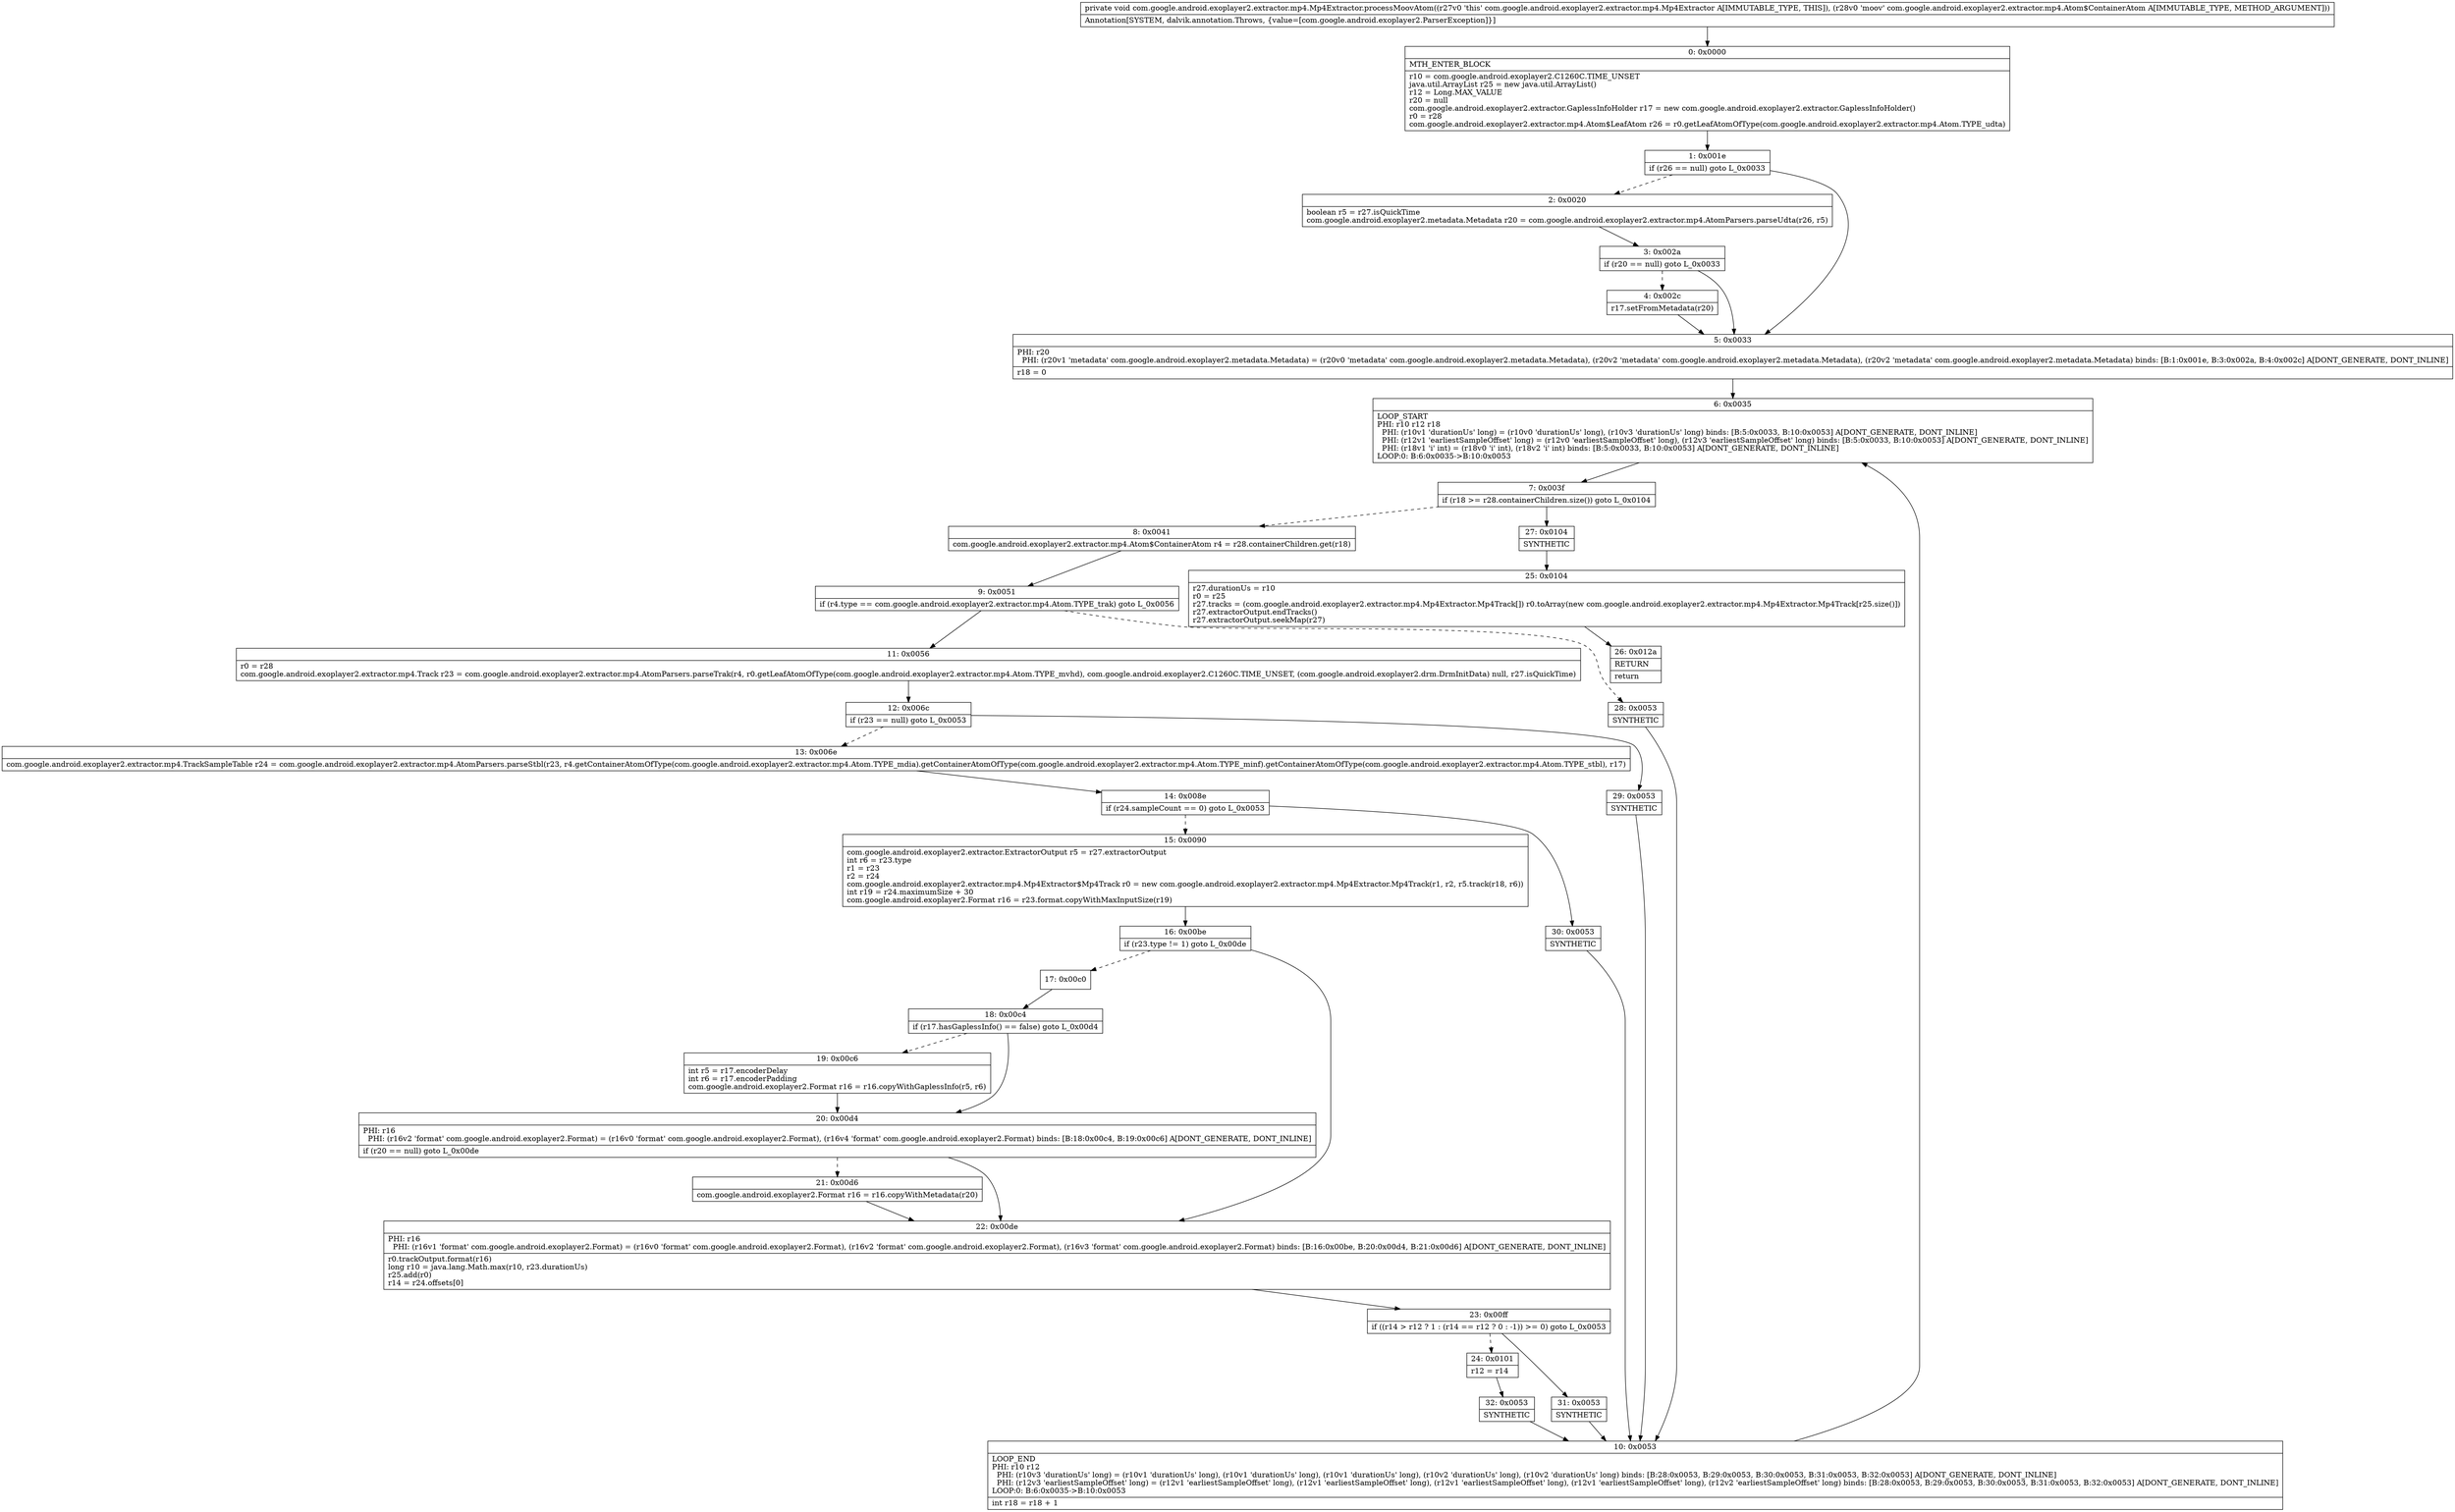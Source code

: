 digraph "CFG forcom.google.android.exoplayer2.extractor.mp4.Mp4Extractor.processMoovAtom(Lcom\/google\/android\/exoplayer2\/extractor\/mp4\/Atom$ContainerAtom;)V" {
Node_0 [shape=record,label="{0\:\ 0x0000|MTH_ENTER_BLOCK\l|r10 = com.google.android.exoplayer2.C1260C.TIME_UNSET\ljava.util.ArrayList r25 = new java.util.ArrayList()\lr12 = Long.MAX_VALUE\lr20 = null\lcom.google.android.exoplayer2.extractor.GaplessInfoHolder r17 = new com.google.android.exoplayer2.extractor.GaplessInfoHolder()\lr0 = r28\lcom.google.android.exoplayer2.extractor.mp4.Atom$LeafAtom r26 = r0.getLeafAtomOfType(com.google.android.exoplayer2.extractor.mp4.Atom.TYPE_udta)\l}"];
Node_1 [shape=record,label="{1\:\ 0x001e|if (r26 == null) goto L_0x0033\l}"];
Node_2 [shape=record,label="{2\:\ 0x0020|boolean r5 = r27.isQuickTime\lcom.google.android.exoplayer2.metadata.Metadata r20 = com.google.android.exoplayer2.extractor.mp4.AtomParsers.parseUdta(r26, r5)\l}"];
Node_3 [shape=record,label="{3\:\ 0x002a|if (r20 == null) goto L_0x0033\l}"];
Node_4 [shape=record,label="{4\:\ 0x002c|r17.setFromMetadata(r20)\l}"];
Node_5 [shape=record,label="{5\:\ 0x0033|PHI: r20 \l  PHI: (r20v1 'metadata' com.google.android.exoplayer2.metadata.Metadata) = (r20v0 'metadata' com.google.android.exoplayer2.metadata.Metadata), (r20v2 'metadata' com.google.android.exoplayer2.metadata.Metadata), (r20v2 'metadata' com.google.android.exoplayer2.metadata.Metadata) binds: [B:1:0x001e, B:3:0x002a, B:4:0x002c] A[DONT_GENERATE, DONT_INLINE]\l|r18 = 0\l}"];
Node_6 [shape=record,label="{6\:\ 0x0035|LOOP_START\lPHI: r10 r12 r18 \l  PHI: (r10v1 'durationUs' long) = (r10v0 'durationUs' long), (r10v3 'durationUs' long) binds: [B:5:0x0033, B:10:0x0053] A[DONT_GENERATE, DONT_INLINE]\l  PHI: (r12v1 'earliestSampleOffset' long) = (r12v0 'earliestSampleOffset' long), (r12v3 'earliestSampleOffset' long) binds: [B:5:0x0033, B:10:0x0053] A[DONT_GENERATE, DONT_INLINE]\l  PHI: (r18v1 'i' int) = (r18v0 'i' int), (r18v2 'i' int) binds: [B:5:0x0033, B:10:0x0053] A[DONT_GENERATE, DONT_INLINE]\lLOOP:0: B:6:0x0035\-\>B:10:0x0053\l}"];
Node_7 [shape=record,label="{7\:\ 0x003f|if (r18 \>= r28.containerChildren.size()) goto L_0x0104\l}"];
Node_8 [shape=record,label="{8\:\ 0x0041|com.google.android.exoplayer2.extractor.mp4.Atom$ContainerAtom r4 = r28.containerChildren.get(r18)\l}"];
Node_9 [shape=record,label="{9\:\ 0x0051|if (r4.type == com.google.android.exoplayer2.extractor.mp4.Atom.TYPE_trak) goto L_0x0056\l}"];
Node_10 [shape=record,label="{10\:\ 0x0053|LOOP_END\lPHI: r10 r12 \l  PHI: (r10v3 'durationUs' long) = (r10v1 'durationUs' long), (r10v1 'durationUs' long), (r10v1 'durationUs' long), (r10v2 'durationUs' long), (r10v2 'durationUs' long) binds: [B:28:0x0053, B:29:0x0053, B:30:0x0053, B:31:0x0053, B:32:0x0053] A[DONT_GENERATE, DONT_INLINE]\l  PHI: (r12v3 'earliestSampleOffset' long) = (r12v1 'earliestSampleOffset' long), (r12v1 'earliestSampleOffset' long), (r12v1 'earliestSampleOffset' long), (r12v1 'earliestSampleOffset' long), (r12v2 'earliestSampleOffset' long) binds: [B:28:0x0053, B:29:0x0053, B:30:0x0053, B:31:0x0053, B:32:0x0053] A[DONT_GENERATE, DONT_INLINE]\lLOOP:0: B:6:0x0035\-\>B:10:0x0053\l|int r18 = r18 + 1\l}"];
Node_11 [shape=record,label="{11\:\ 0x0056|r0 = r28\lcom.google.android.exoplayer2.extractor.mp4.Track r23 = com.google.android.exoplayer2.extractor.mp4.AtomParsers.parseTrak(r4, r0.getLeafAtomOfType(com.google.android.exoplayer2.extractor.mp4.Atom.TYPE_mvhd), com.google.android.exoplayer2.C1260C.TIME_UNSET, (com.google.android.exoplayer2.drm.DrmInitData) null, r27.isQuickTime)\l}"];
Node_12 [shape=record,label="{12\:\ 0x006c|if (r23 == null) goto L_0x0053\l}"];
Node_13 [shape=record,label="{13\:\ 0x006e|com.google.android.exoplayer2.extractor.mp4.TrackSampleTable r24 = com.google.android.exoplayer2.extractor.mp4.AtomParsers.parseStbl(r23, r4.getContainerAtomOfType(com.google.android.exoplayer2.extractor.mp4.Atom.TYPE_mdia).getContainerAtomOfType(com.google.android.exoplayer2.extractor.mp4.Atom.TYPE_minf).getContainerAtomOfType(com.google.android.exoplayer2.extractor.mp4.Atom.TYPE_stbl), r17)\l}"];
Node_14 [shape=record,label="{14\:\ 0x008e|if (r24.sampleCount == 0) goto L_0x0053\l}"];
Node_15 [shape=record,label="{15\:\ 0x0090|com.google.android.exoplayer2.extractor.ExtractorOutput r5 = r27.extractorOutput\lint r6 = r23.type\lr1 = r23\lr2 = r24\lcom.google.android.exoplayer2.extractor.mp4.Mp4Extractor$Mp4Track r0 = new com.google.android.exoplayer2.extractor.mp4.Mp4Extractor.Mp4Track(r1, r2, r5.track(r18, r6))\lint r19 = r24.maximumSize + 30\lcom.google.android.exoplayer2.Format r16 = r23.format.copyWithMaxInputSize(r19)\l}"];
Node_16 [shape=record,label="{16\:\ 0x00be|if (r23.type != 1) goto L_0x00de\l}"];
Node_17 [shape=record,label="{17\:\ 0x00c0}"];
Node_18 [shape=record,label="{18\:\ 0x00c4|if (r17.hasGaplessInfo() == false) goto L_0x00d4\l}"];
Node_19 [shape=record,label="{19\:\ 0x00c6|int r5 = r17.encoderDelay\lint r6 = r17.encoderPadding\lcom.google.android.exoplayer2.Format r16 = r16.copyWithGaplessInfo(r5, r6)\l}"];
Node_20 [shape=record,label="{20\:\ 0x00d4|PHI: r16 \l  PHI: (r16v2 'format' com.google.android.exoplayer2.Format) = (r16v0 'format' com.google.android.exoplayer2.Format), (r16v4 'format' com.google.android.exoplayer2.Format) binds: [B:18:0x00c4, B:19:0x00c6] A[DONT_GENERATE, DONT_INLINE]\l|if (r20 == null) goto L_0x00de\l}"];
Node_21 [shape=record,label="{21\:\ 0x00d6|com.google.android.exoplayer2.Format r16 = r16.copyWithMetadata(r20)\l}"];
Node_22 [shape=record,label="{22\:\ 0x00de|PHI: r16 \l  PHI: (r16v1 'format' com.google.android.exoplayer2.Format) = (r16v0 'format' com.google.android.exoplayer2.Format), (r16v2 'format' com.google.android.exoplayer2.Format), (r16v3 'format' com.google.android.exoplayer2.Format) binds: [B:16:0x00be, B:20:0x00d4, B:21:0x00d6] A[DONT_GENERATE, DONT_INLINE]\l|r0.trackOutput.format(r16)\llong r10 = java.lang.Math.max(r10, r23.durationUs)\lr25.add(r0)\lr14 = r24.offsets[0]\l}"];
Node_23 [shape=record,label="{23\:\ 0x00ff|if ((r14 \> r12 ? 1 : (r14 == r12 ? 0 : \-1)) \>= 0) goto L_0x0053\l}"];
Node_24 [shape=record,label="{24\:\ 0x0101|r12 = r14\l}"];
Node_25 [shape=record,label="{25\:\ 0x0104|r27.durationUs = r10\lr0 = r25\lr27.tracks = (com.google.android.exoplayer2.extractor.mp4.Mp4Extractor.Mp4Track[]) r0.toArray(new com.google.android.exoplayer2.extractor.mp4.Mp4Extractor.Mp4Track[r25.size()])\lr27.extractorOutput.endTracks()\lr27.extractorOutput.seekMap(r27)\l}"];
Node_26 [shape=record,label="{26\:\ 0x012a|RETURN\l|return\l}"];
Node_27 [shape=record,label="{27\:\ 0x0104|SYNTHETIC\l}"];
Node_28 [shape=record,label="{28\:\ 0x0053|SYNTHETIC\l}"];
Node_29 [shape=record,label="{29\:\ 0x0053|SYNTHETIC\l}"];
Node_30 [shape=record,label="{30\:\ 0x0053|SYNTHETIC\l}"];
Node_31 [shape=record,label="{31\:\ 0x0053|SYNTHETIC\l}"];
Node_32 [shape=record,label="{32\:\ 0x0053|SYNTHETIC\l}"];
MethodNode[shape=record,label="{private void com.google.android.exoplayer2.extractor.mp4.Mp4Extractor.processMoovAtom((r27v0 'this' com.google.android.exoplayer2.extractor.mp4.Mp4Extractor A[IMMUTABLE_TYPE, THIS]), (r28v0 'moov' com.google.android.exoplayer2.extractor.mp4.Atom$ContainerAtom A[IMMUTABLE_TYPE, METHOD_ARGUMENT]))  | Annotation[SYSTEM, dalvik.annotation.Throws, \{value=[com.google.android.exoplayer2.ParserException]\}]\l}"];
MethodNode -> Node_0;
Node_0 -> Node_1;
Node_1 -> Node_2[style=dashed];
Node_1 -> Node_5;
Node_2 -> Node_3;
Node_3 -> Node_4[style=dashed];
Node_3 -> Node_5;
Node_4 -> Node_5;
Node_5 -> Node_6;
Node_6 -> Node_7;
Node_7 -> Node_8[style=dashed];
Node_7 -> Node_27;
Node_8 -> Node_9;
Node_9 -> Node_11;
Node_9 -> Node_28[style=dashed];
Node_10 -> Node_6;
Node_11 -> Node_12;
Node_12 -> Node_13[style=dashed];
Node_12 -> Node_29;
Node_13 -> Node_14;
Node_14 -> Node_15[style=dashed];
Node_14 -> Node_30;
Node_15 -> Node_16;
Node_16 -> Node_17[style=dashed];
Node_16 -> Node_22;
Node_17 -> Node_18;
Node_18 -> Node_19[style=dashed];
Node_18 -> Node_20;
Node_19 -> Node_20;
Node_20 -> Node_21[style=dashed];
Node_20 -> Node_22;
Node_21 -> Node_22;
Node_22 -> Node_23;
Node_23 -> Node_24[style=dashed];
Node_23 -> Node_31;
Node_24 -> Node_32;
Node_25 -> Node_26;
Node_27 -> Node_25;
Node_28 -> Node_10;
Node_29 -> Node_10;
Node_30 -> Node_10;
Node_31 -> Node_10;
Node_32 -> Node_10;
}

